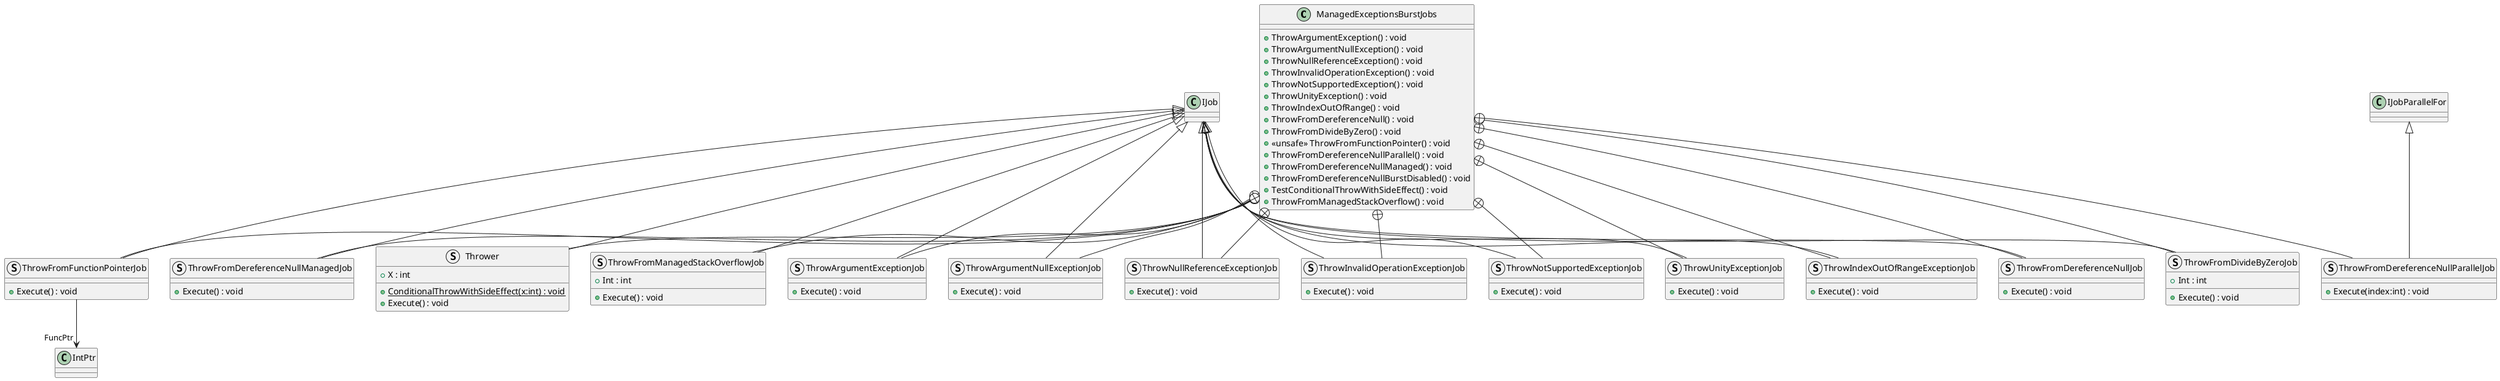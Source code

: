 @startuml
class ManagedExceptionsBurstJobs {
    + ThrowArgumentException() : void
    + ThrowArgumentNullException() : void
    + ThrowNullReferenceException() : void
    + ThrowInvalidOperationException() : void
    + ThrowNotSupportedException() : void
    + ThrowUnityException() : void
    + ThrowIndexOutOfRange() : void
    + ThrowFromDereferenceNull() : void
    + ThrowFromDivideByZero() : void
    + <<unsafe>> ThrowFromFunctionPointer() : void
    + ThrowFromDereferenceNullParallel() : void
    + ThrowFromDereferenceNullManaged() : void
    + ThrowFromDereferenceNullBurstDisabled() : void
    + TestConditionalThrowWithSideEffect() : void
    + ThrowFromManagedStackOverflow() : void
}
struct ThrowArgumentExceptionJob {
    + Execute() : void
}
struct ThrowArgumentNullExceptionJob {
    + Execute() : void
}
struct ThrowNullReferenceExceptionJob {
    + Execute() : void
}
struct ThrowInvalidOperationExceptionJob {
    + Execute() : void
}
struct ThrowNotSupportedExceptionJob {
    + Execute() : void
}
struct ThrowUnityExceptionJob {
    + Execute() : void
}
struct ThrowIndexOutOfRangeExceptionJob {
    + Execute() : void
}
struct ThrowFromDereferenceNullJob {
    + Execute() : void
}
struct ThrowFromDivideByZeroJob {
    + Int : int
    + Execute() : void
}
struct ThrowFromFunctionPointerJob {
    + Execute() : void
}
struct ThrowFromDereferenceNullParallelJob {
    + Execute(index:int) : void
}
struct ThrowFromDereferenceNullManagedJob {
    + Execute() : void
}
struct Thrower {
    + X : int
    + {static} ConditionalThrowWithSideEffect(x:int) : void
    + Execute() : void
}
struct ThrowFromManagedStackOverflowJob {
    + Int : int
    + Execute() : void
}
ManagedExceptionsBurstJobs +-- ThrowArgumentExceptionJob
IJob <|-- ThrowArgumentExceptionJob
ManagedExceptionsBurstJobs +-- ThrowArgumentNullExceptionJob
IJob <|-- ThrowArgumentNullExceptionJob
ManagedExceptionsBurstJobs +-- ThrowNullReferenceExceptionJob
IJob <|-- ThrowNullReferenceExceptionJob
ManagedExceptionsBurstJobs +-- ThrowInvalidOperationExceptionJob
IJob <|-- ThrowInvalidOperationExceptionJob
ManagedExceptionsBurstJobs +-- ThrowNotSupportedExceptionJob
IJob <|-- ThrowNotSupportedExceptionJob
ManagedExceptionsBurstJobs +-- ThrowUnityExceptionJob
IJob <|-- ThrowUnityExceptionJob
ManagedExceptionsBurstJobs +-- ThrowIndexOutOfRangeExceptionJob
IJob <|-- ThrowIndexOutOfRangeExceptionJob
ManagedExceptionsBurstJobs +-- ThrowFromDereferenceNullJob
IJob <|-- ThrowFromDereferenceNullJob
ManagedExceptionsBurstJobs +-- ThrowFromDivideByZeroJob
IJob <|-- ThrowFromDivideByZeroJob
ManagedExceptionsBurstJobs +-- ThrowFromFunctionPointerJob
IJob <|-- ThrowFromFunctionPointerJob
ThrowFromFunctionPointerJob --> "FuncPtr" IntPtr
ManagedExceptionsBurstJobs +-- ThrowFromDereferenceNullParallelJob
IJobParallelFor <|-- ThrowFromDereferenceNullParallelJob
ManagedExceptionsBurstJobs +-- ThrowFromDereferenceNullManagedJob
IJob <|-- ThrowFromDereferenceNullManagedJob
ManagedExceptionsBurstJobs +-- Thrower
IJob <|-- Thrower
ManagedExceptionsBurstJobs +-- ThrowFromManagedStackOverflowJob
IJob <|-- ThrowFromManagedStackOverflowJob
@enduml
